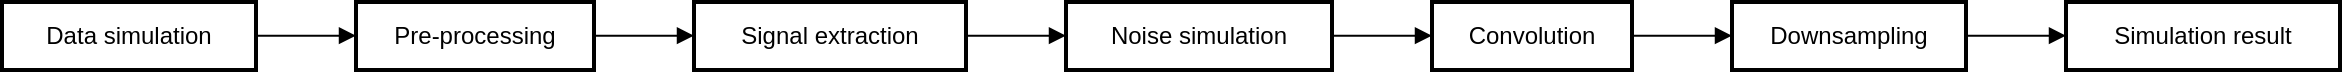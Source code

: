 <mxfile version="22.1.16" type="github">
  <diagram name="Page-1" id="XYTp5wBIFLbRx_2zd7YA">
    <mxGraphModel>
      <root>
        <mxCell id="0" />
        <mxCell id="1" parent="0" />
        <mxCell id="2" value="Data simulation" style="whiteSpace=wrap;strokeWidth=2;" vertex="1" parent="1">
          <mxGeometry width="127" height="34" as="geometry" />
        </mxCell>
        <mxCell id="3" value="Pre-processing" style="whiteSpace=wrap;strokeWidth=2;" vertex="1" parent="1">
          <mxGeometry x="177" width="119" height="34" as="geometry" />
        </mxCell>
        <mxCell id="4" value="Signal extraction" style="whiteSpace=wrap;strokeWidth=2;" vertex="1" parent="1">
          <mxGeometry x="346" width="136" height="34" as="geometry" />
        </mxCell>
        <mxCell id="5" value="Noise simulation" style="whiteSpace=wrap;strokeWidth=2;" vertex="1" parent="1">
          <mxGeometry x="532" width="133" height="34" as="geometry" />
        </mxCell>
        <mxCell id="6" value="Convolution" style="whiteSpace=wrap;strokeWidth=2;" vertex="1" parent="1">
          <mxGeometry x="715" width="100" height="34" as="geometry" />
        </mxCell>
        <mxCell id="7" value="Downsampling" style="whiteSpace=wrap;strokeWidth=2;" vertex="1" parent="1">
          <mxGeometry x="865" width="117" height="34" as="geometry" />
        </mxCell>
        <mxCell id="8" value="Simulation result" style="whiteSpace=wrap;strokeWidth=2;" vertex="1" parent="1">
          <mxGeometry x="1032" width="137" height="34" as="geometry" />
        </mxCell>
        <mxCell id="9" value="" style="curved=1;startArrow=none;endArrow=block;exitX=1.002;exitY=0.495;entryX=0.002;entryY=0.495;" edge="1" parent="1" source="2" target="3">
          <mxGeometry relative="1" as="geometry">
            <Array as="points" />
          </mxGeometry>
        </mxCell>
        <mxCell id="10" value="" style="curved=1;startArrow=none;endArrow=block;exitX=0.999;exitY=0.495;entryX=-0.001;entryY=0.495;" edge="1" parent="1" source="3" target="4">
          <mxGeometry relative="1" as="geometry">
            <Array as="points" />
          </mxGeometry>
        </mxCell>
        <mxCell id="11" value="" style="curved=1;startArrow=none;endArrow=block;exitX=0.998;exitY=0.495;entryX=-0.002;entryY=0.495;" edge="1" parent="1" source="4" target="5">
          <mxGeometry relative="1" as="geometry">
            <Array as="points" />
          </mxGeometry>
        </mxCell>
        <mxCell id="12" value="" style="curved=1;startArrow=none;endArrow=block;exitX=0.996;exitY=0.495;entryX=-0.005;entryY=0.495;" edge="1" parent="1" source="5" target="6">
          <mxGeometry relative="1" as="geometry">
            <Array as="points" />
          </mxGeometry>
        </mxCell>
        <mxCell id="13" value="" style="curved=1;startArrow=none;endArrow=block;exitX=0.996;exitY=0.495;entryX=-0.004;entryY=0.495;" edge="1" parent="1" source="6" target="7">
          <mxGeometry relative="1" as="geometry">
            <Array as="points" />
          </mxGeometry>
        </mxCell>
        <mxCell id="14" value="" style="curved=1;startArrow=none;endArrow=block;exitX=0.998;exitY=0.495;entryX=-0.002;entryY=0.495;" edge="1" parent="1" source="7" target="8">
          <mxGeometry relative="1" as="geometry">
            <Array as="points" />
          </mxGeometry>
        </mxCell>
      </root>
    </mxGraphModel>
  </diagram>
</mxfile>
